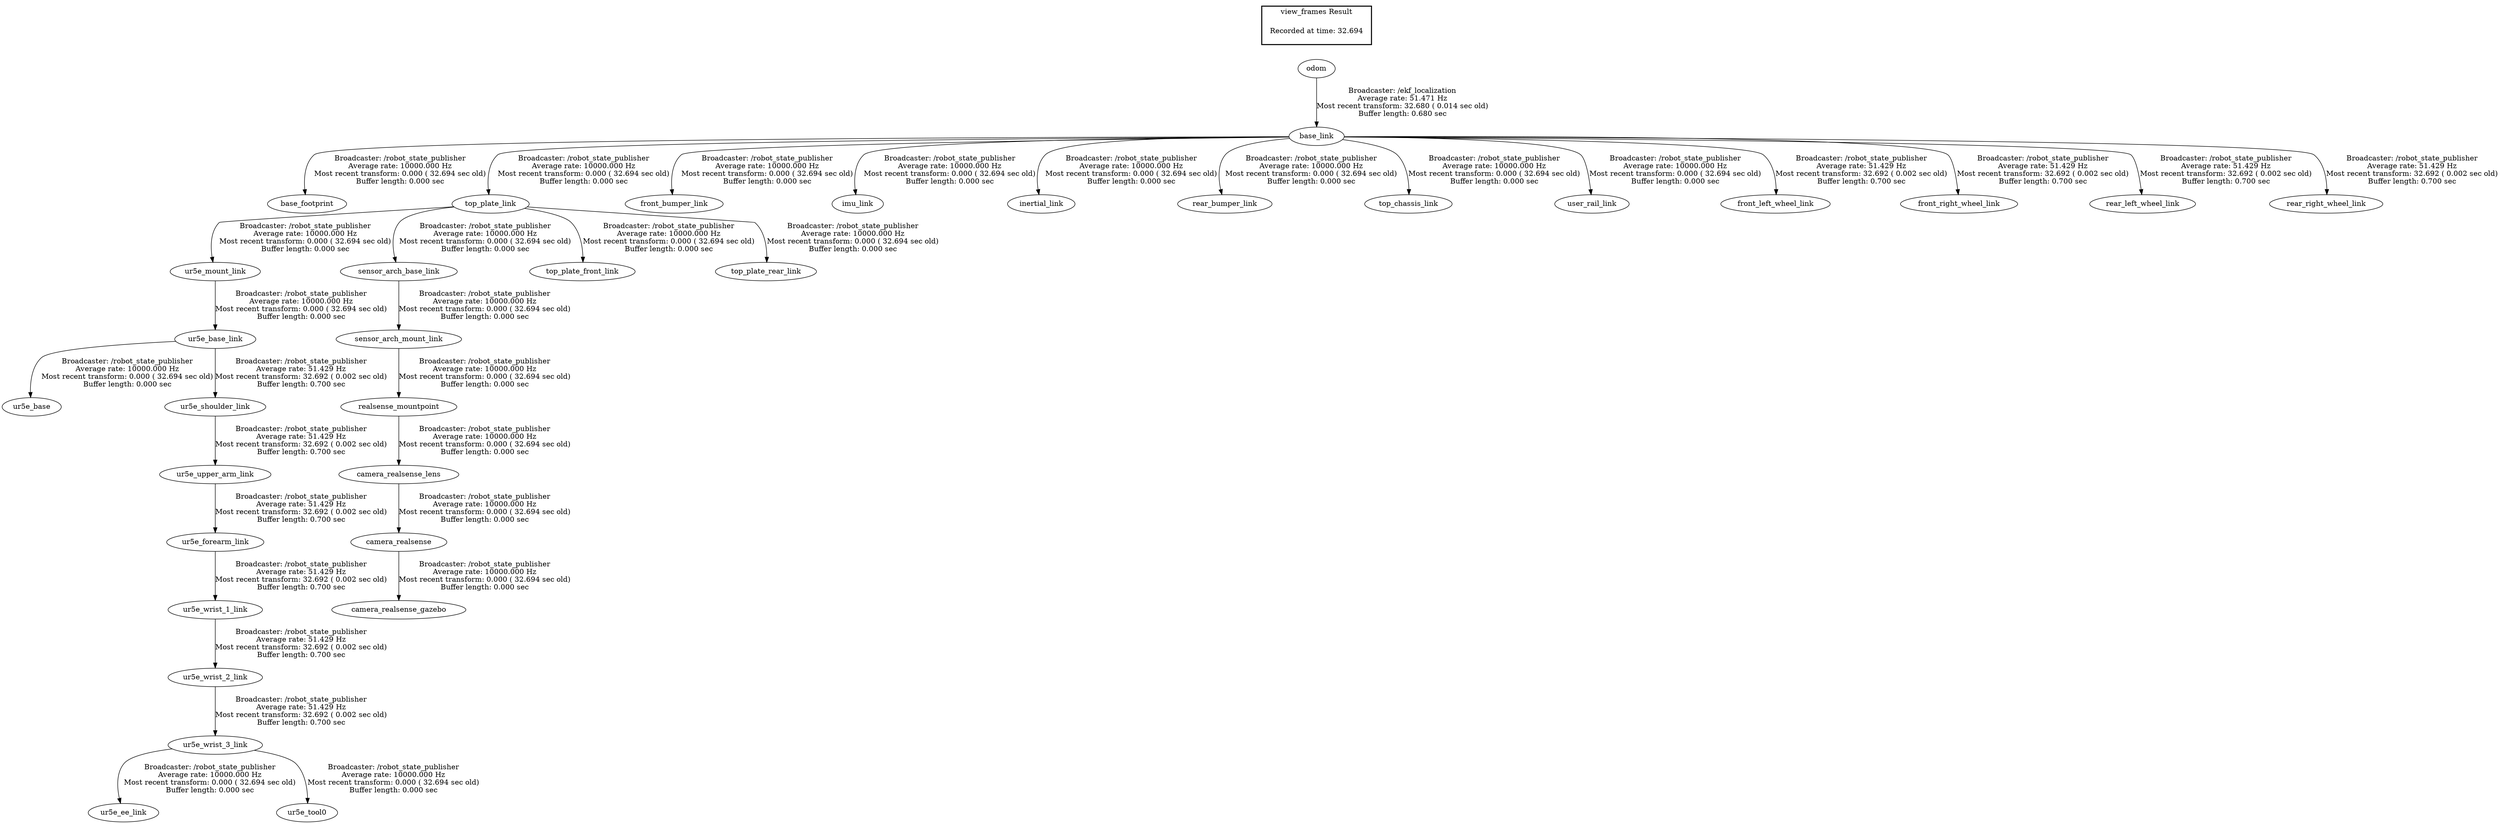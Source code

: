 digraph G {
"base_link" -> "base_footprint"[label="Broadcaster: /robot_state_publisher\nAverage rate: 10000.000 Hz\nMost recent transform: 0.000 ( 32.694 sec old)\nBuffer length: 0.000 sec\n"];
"odom" -> "base_link"[label="Broadcaster: /ekf_localization\nAverage rate: 51.471 Hz\nMost recent transform: 32.680 ( 0.014 sec old)\nBuffer length: 0.680 sec\n"];
"top_plate_link" -> "ur5e_mount_link"[label="Broadcaster: /robot_state_publisher\nAverage rate: 10000.000 Hz\nMost recent transform: 0.000 ( 32.694 sec old)\nBuffer length: 0.000 sec\n"];
"base_link" -> "top_plate_link"[label="Broadcaster: /robot_state_publisher\nAverage rate: 10000.000 Hz\nMost recent transform: 0.000 ( 32.694 sec old)\nBuffer length: 0.000 sec\n"];
"camera_realsense" -> "camera_realsense_gazebo"[label="Broadcaster: /robot_state_publisher\nAverage rate: 10000.000 Hz\nMost recent transform: 0.000 ( 32.694 sec old)\nBuffer length: 0.000 sec\n"];
"camera_realsense_lens" -> "camera_realsense"[label="Broadcaster: /robot_state_publisher\nAverage rate: 10000.000 Hz\nMost recent transform: 0.000 ( 32.694 sec old)\nBuffer length: 0.000 sec\n"];
"realsense_mountpoint" -> "camera_realsense_lens"[label="Broadcaster: /robot_state_publisher\nAverage rate: 10000.000 Hz\nMost recent transform: 0.000 ( 32.694 sec old)\nBuffer length: 0.000 sec\n"];
"sensor_arch_mount_link" -> "realsense_mountpoint"[label="Broadcaster: /robot_state_publisher\nAverage rate: 10000.000 Hz\nMost recent transform: 0.000 ( 32.694 sec old)\nBuffer length: 0.000 sec\n"];
"base_link" -> "front_bumper_link"[label="Broadcaster: /robot_state_publisher\nAverage rate: 10000.000 Hz\nMost recent transform: 0.000 ( 32.694 sec old)\nBuffer length: 0.000 sec\n"];
"base_link" -> "imu_link"[label="Broadcaster: /robot_state_publisher\nAverage rate: 10000.000 Hz\nMost recent transform: 0.000 ( 32.694 sec old)\nBuffer length: 0.000 sec\n"];
"base_link" -> "inertial_link"[label="Broadcaster: /robot_state_publisher\nAverage rate: 10000.000 Hz\nMost recent transform: 0.000 ( 32.694 sec old)\nBuffer length: 0.000 sec\n"];
"sensor_arch_base_link" -> "sensor_arch_mount_link"[label="Broadcaster: /robot_state_publisher\nAverage rate: 10000.000 Hz\nMost recent transform: 0.000 ( 32.694 sec old)\nBuffer length: 0.000 sec\n"];
"base_link" -> "rear_bumper_link"[label="Broadcaster: /robot_state_publisher\nAverage rate: 10000.000 Hz\nMost recent transform: 0.000 ( 32.694 sec old)\nBuffer length: 0.000 sec\n"];
"top_plate_link" -> "sensor_arch_base_link"[label="Broadcaster: /robot_state_publisher\nAverage rate: 10000.000 Hz\nMost recent transform: 0.000 ( 32.694 sec old)\nBuffer length: 0.000 sec\n"];
"base_link" -> "top_chassis_link"[label="Broadcaster: /robot_state_publisher\nAverage rate: 10000.000 Hz\nMost recent transform: 0.000 ( 32.694 sec old)\nBuffer length: 0.000 sec\n"];
"ur5e_mount_link" -> "ur5e_base_link"[label="Broadcaster: /robot_state_publisher\nAverage rate: 10000.000 Hz\nMost recent transform: 0.000 ( 32.694 sec old)\nBuffer length: 0.000 sec\n"];
"top_plate_link" -> "top_plate_front_link"[label="Broadcaster: /robot_state_publisher\nAverage rate: 10000.000 Hz\nMost recent transform: 0.000 ( 32.694 sec old)\nBuffer length: 0.000 sec\n"];
"top_plate_link" -> "top_plate_rear_link"[label="Broadcaster: /robot_state_publisher\nAverage rate: 10000.000 Hz\nMost recent transform: 0.000 ( 32.694 sec old)\nBuffer length: 0.000 sec\n"];
"ur5e_base_link" -> "ur5e_base"[label="Broadcaster: /robot_state_publisher\nAverage rate: 10000.000 Hz\nMost recent transform: 0.000 ( 32.694 sec old)\nBuffer length: 0.000 sec\n"];
"ur5e_wrist_3_link" -> "ur5e_ee_link"[label="Broadcaster: /robot_state_publisher\nAverage rate: 10000.000 Hz\nMost recent transform: 0.000 ( 32.694 sec old)\nBuffer length: 0.000 sec\n"];
"ur5e_wrist_2_link" -> "ur5e_wrist_3_link"[label="Broadcaster: /robot_state_publisher\nAverage rate: 51.429 Hz\nMost recent transform: 32.692 ( 0.002 sec old)\nBuffer length: 0.700 sec\n"];
"ur5e_wrist_3_link" -> "ur5e_tool0"[label="Broadcaster: /robot_state_publisher\nAverage rate: 10000.000 Hz\nMost recent transform: 0.000 ( 32.694 sec old)\nBuffer length: 0.000 sec\n"];
"base_link" -> "user_rail_link"[label="Broadcaster: /robot_state_publisher\nAverage rate: 10000.000 Hz\nMost recent transform: 0.000 ( 32.694 sec old)\nBuffer length: 0.000 sec\n"];
"base_link" -> "front_left_wheel_link"[label="Broadcaster: /robot_state_publisher\nAverage rate: 51.429 Hz\nMost recent transform: 32.692 ( 0.002 sec old)\nBuffer length: 0.700 sec\n"];
"base_link" -> "front_right_wheel_link"[label="Broadcaster: /robot_state_publisher\nAverage rate: 51.429 Hz\nMost recent transform: 32.692 ( 0.002 sec old)\nBuffer length: 0.700 sec\n"];
"base_link" -> "rear_left_wheel_link"[label="Broadcaster: /robot_state_publisher\nAverage rate: 51.429 Hz\nMost recent transform: 32.692 ( 0.002 sec old)\nBuffer length: 0.700 sec\n"];
"base_link" -> "rear_right_wheel_link"[label="Broadcaster: /robot_state_publisher\nAverage rate: 51.429 Hz\nMost recent transform: 32.692 ( 0.002 sec old)\nBuffer length: 0.700 sec\n"];
"ur5e_upper_arm_link" -> "ur5e_forearm_link"[label="Broadcaster: /robot_state_publisher\nAverage rate: 51.429 Hz\nMost recent transform: 32.692 ( 0.002 sec old)\nBuffer length: 0.700 sec\n"];
"ur5e_shoulder_link" -> "ur5e_upper_arm_link"[label="Broadcaster: /robot_state_publisher\nAverage rate: 51.429 Hz\nMost recent transform: 32.692 ( 0.002 sec old)\nBuffer length: 0.700 sec\n"];
"ur5e_base_link" -> "ur5e_shoulder_link"[label="Broadcaster: /robot_state_publisher\nAverage rate: 51.429 Hz\nMost recent transform: 32.692 ( 0.002 sec old)\nBuffer length: 0.700 sec\n"];
"ur5e_forearm_link" -> "ur5e_wrist_1_link"[label="Broadcaster: /robot_state_publisher\nAverage rate: 51.429 Hz\nMost recent transform: 32.692 ( 0.002 sec old)\nBuffer length: 0.700 sec\n"];
"ur5e_wrist_1_link" -> "ur5e_wrist_2_link"[label="Broadcaster: /robot_state_publisher\nAverage rate: 51.429 Hz\nMost recent transform: 32.692 ( 0.002 sec old)\nBuffer length: 0.700 sec\n"];
edge [style=invis];
 subgraph cluster_legend { style=bold; color=black; label ="view_frames Result";
"Recorded at time: 32.694"[ shape=plaintext ] ;
 }->"odom";
}